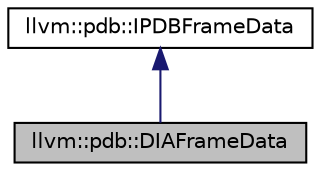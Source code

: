 digraph "llvm::pdb::DIAFrameData"
{
 // LATEX_PDF_SIZE
  bgcolor="transparent";
  edge [fontname="Helvetica",fontsize="10",labelfontname="Helvetica",labelfontsize="10"];
  node [fontname="Helvetica",fontsize="10",shape="box"];
  Node1 [label="llvm::pdb::DIAFrameData",height=0.2,width=0.4,color="black", fillcolor="grey75", style="filled", fontcolor="black",tooltip=" "];
  Node2 -> Node1 [dir="back",color="midnightblue",fontsize="10",style="solid",fontname="Helvetica"];
  Node2 [label="llvm::pdb::IPDBFrameData",height=0.2,width=0.4,color="black",URL="$classllvm_1_1pdb_1_1IPDBFrameData.html",tooltip="IPDBFrameData defines an interface used to represent a frame data of some code block."];
}
